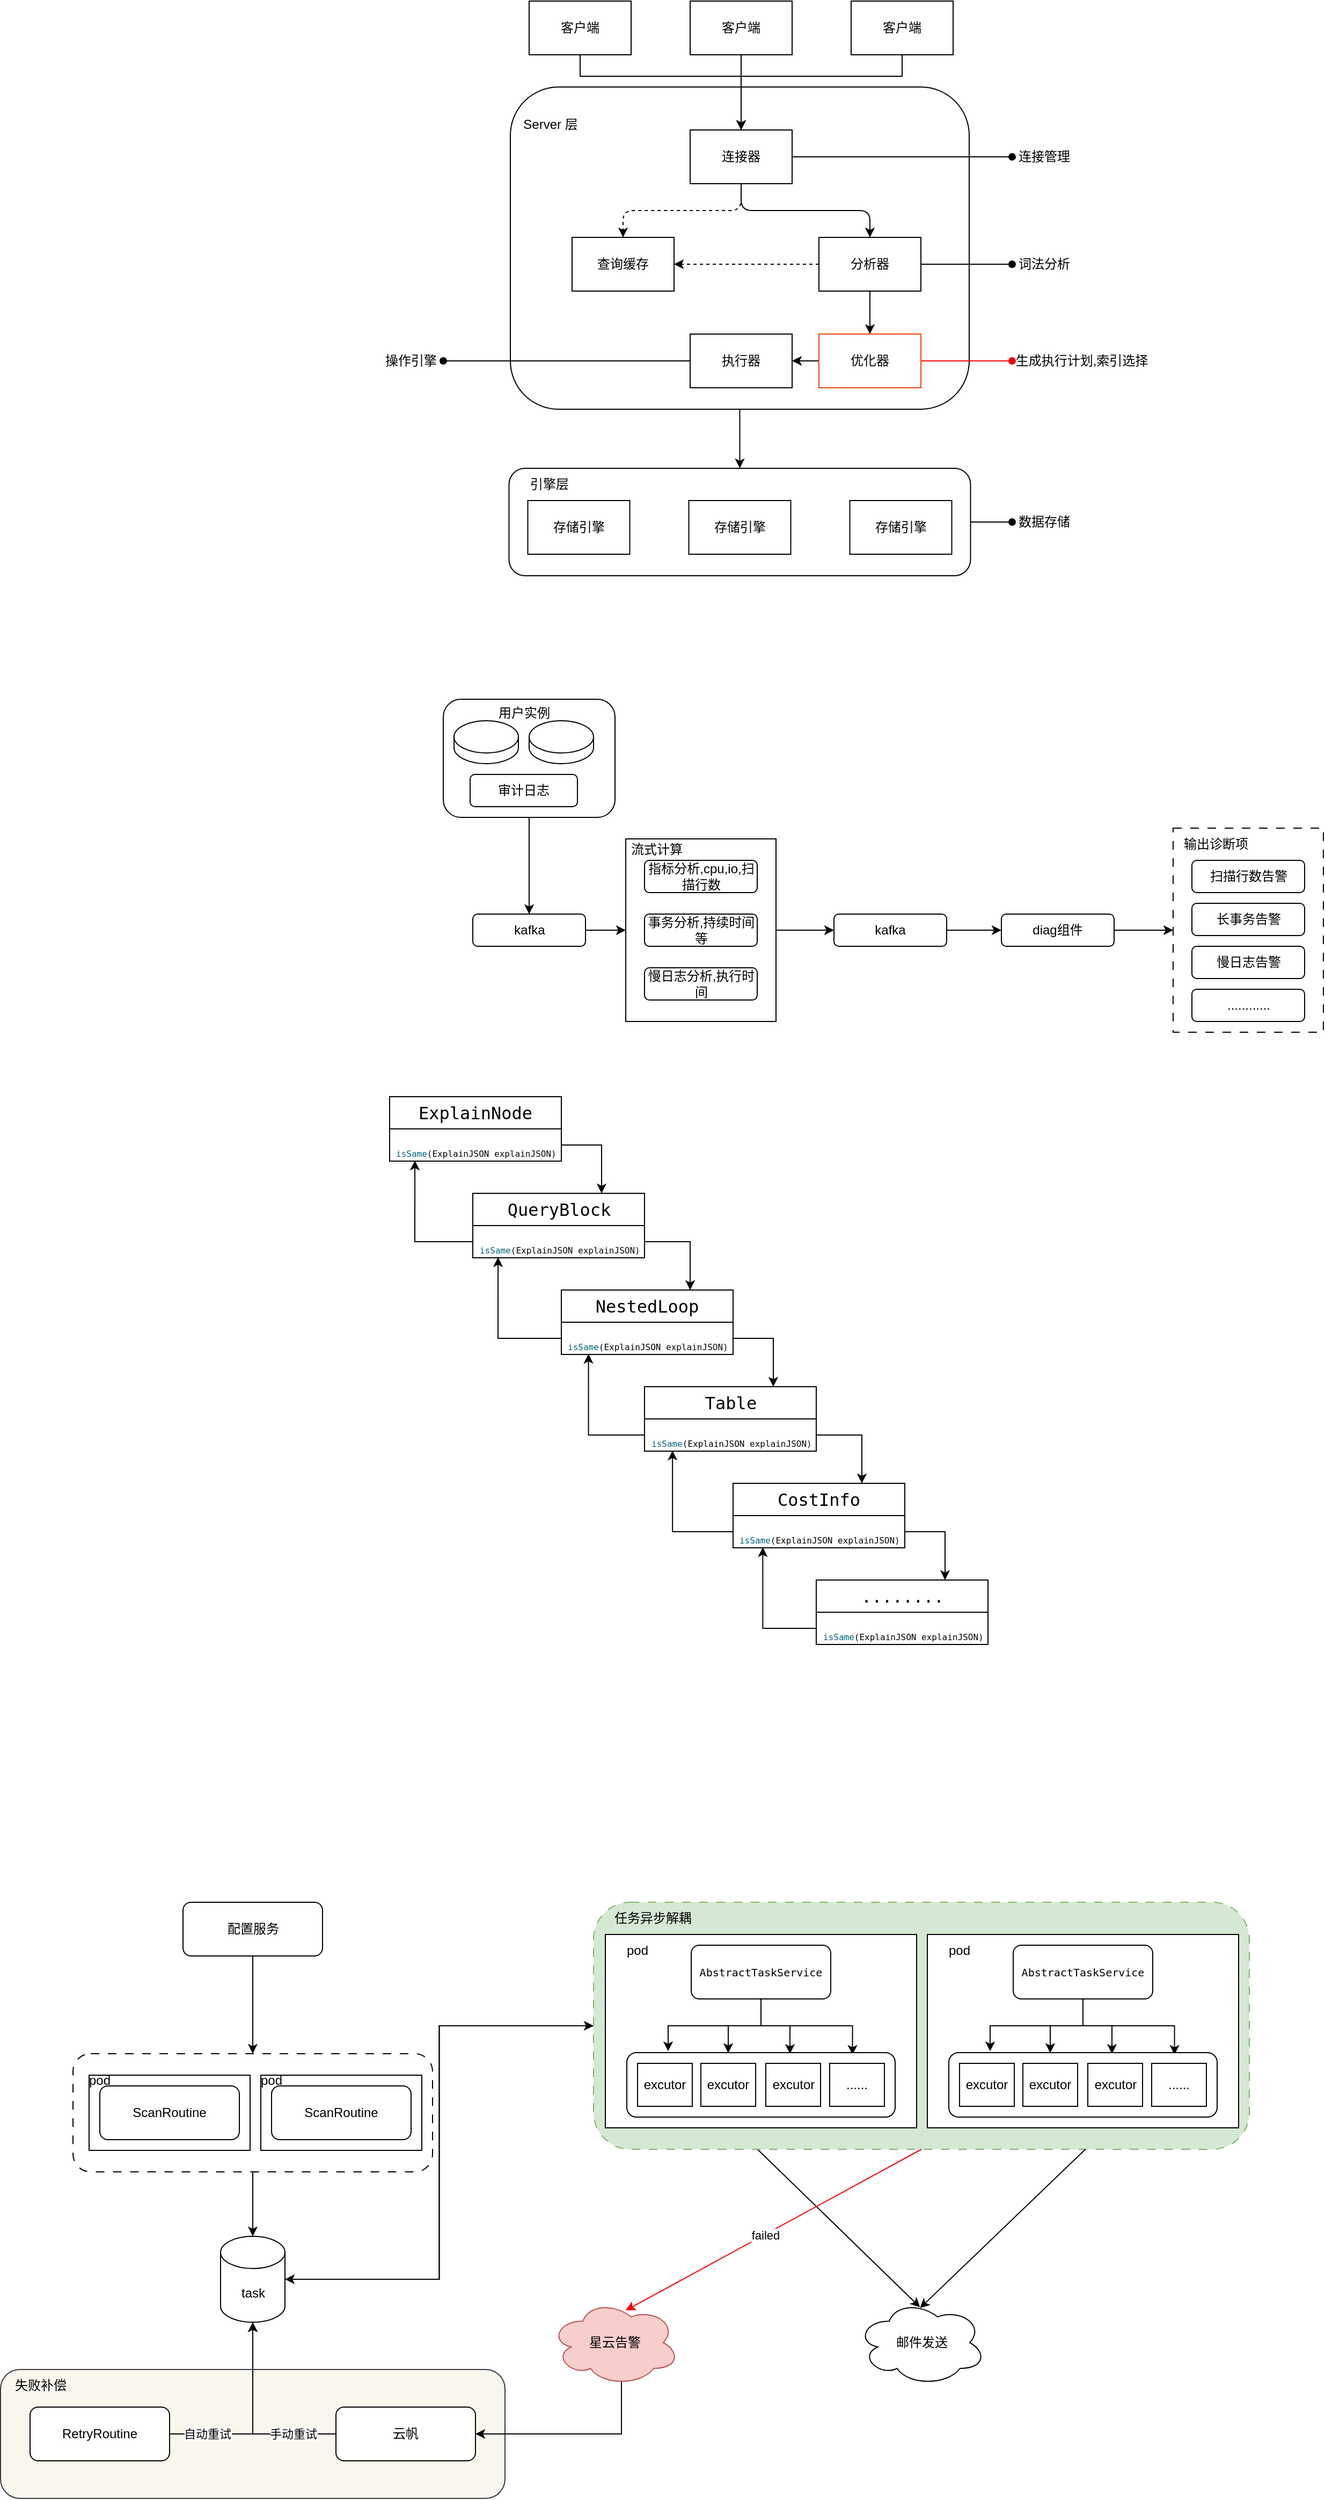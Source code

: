 <mxfile version="26.0.5">
  <diagram name="第 1 页" id="zzQ_-G9NxzNEcgAvAt1v">
    <mxGraphModel dx="2287" dy="921" grid="1" gridSize="10" guides="1" tooltips="1" connect="1" arrows="1" fold="1" page="1" pageScale="1" pageWidth="827" pageHeight="1169" math="0" shadow="0">
      <root>
        <mxCell id="0" />
        <mxCell id="1" parent="0" />
        <mxCell id="Hqzb3K3AwqjuaXWLKlO--76" value="" style="rounded=0;whiteSpace=wrap;html=1;dashed=1;dashPattern=8 8;" vertex="1" parent="1">
          <mxGeometry x="730" y="920" width="140" height="190" as="geometry" />
        </mxCell>
        <mxCell id="Hqzb3K3AwqjuaXWLKlO--69" style="edgeStyle=orthogonalEdgeStyle;rounded=0;orthogonalLoop=1;jettySize=auto;html=1;exitX=1;exitY=0.5;exitDx=0;exitDy=0;entryX=0;entryY=0.5;entryDx=0;entryDy=0;" edge="1" parent="1" source="Hqzb3K3AwqjuaXWLKlO--66" target="Hqzb3K3AwqjuaXWLKlO--64">
          <mxGeometry relative="1" as="geometry" />
        </mxCell>
        <mxCell id="Hqzb3K3AwqjuaXWLKlO--65" style="edgeStyle=orthogonalEdgeStyle;rounded=0;orthogonalLoop=1;jettySize=auto;html=1;exitX=0.5;exitY=1;exitDx=0;exitDy=0;" edge="1" parent="1" source="Hqzb3K3AwqjuaXWLKlO--55" target="Hqzb3K3AwqjuaXWLKlO--57">
          <mxGeometry relative="1" as="geometry" />
        </mxCell>
        <mxCell id="Hqzb3K3AwqjuaXWLKlO--55" value="" style="rounded=1;whiteSpace=wrap;html=1;" vertex="1" parent="1">
          <mxGeometry x="50" y="800" width="160" height="110" as="geometry" />
        </mxCell>
        <mxCell id="Hqzb3K3AwqjuaXWLKlO--46" value="" style="group" vertex="1" connectable="0" parent="1">
          <mxGeometry x="-10" y="150" width="720" height="535" as="geometry" />
        </mxCell>
        <mxCell id="Hqzb3K3AwqjuaXWLKlO--31" style="edgeStyle=orthogonalEdgeStyle;rounded=0;orthogonalLoop=1;jettySize=auto;html=1;exitX=0.5;exitY=1;exitDx=0;exitDy=0;entryX=0.5;entryY=0;entryDx=0;entryDy=0;" edge="1" parent="Hqzb3K3AwqjuaXWLKlO--46" source="Hqzb3K3AwqjuaXWLKlO--2" target="Hqzb3K3AwqjuaXWLKlO--17">
          <mxGeometry relative="1" as="geometry" />
        </mxCell>
        <mxCell id="Hqzb3K3AwqjuaXWLKlO--2" value="" style="rounded=1;whiteSpace=wrap;html=1;" vertex="1" parent="Hqzb3K3AwqjuaXWLKlO--46">
          <mxGeometry x="122.5" y="80" width="427.5" height="300" as="geometry" />
        </mxCell>
        <mxCell id="Hqzb3K3AwqjuaXWLKlO--7" style="edgeStyle=orthogonalEdgeStyle;rounded=0;orthogonalLoop=1;jettySize=auto;html=1;exitX=0.5;exitY=1;exitDx=0;exitDy=0;entryX=0.5;entryY=0;entryDx=0;entryDy=0;" edge="1" parent="Hqzb3K3AwqjuaXWLKlO--46" source="Hqzb3K3AwqjuaXWLKlO--4" target="Hqzb3K3AwqjuaXWLKlO--5">
          <mxGeometry relative="1" as="geometry" />
        </mxCell>
        <mxCell id="Hqzb3K3AwqjuaXWLKlO--4" value="客户端" style="rounded=0;whiteSpace=wrap;html=1;" vertex="1" parent="Hqzb3K3AwqjuaXWLKlO--46">
          <mxGeometry x="290" width="95" height="50" as="geometry" />
        </mxCell>
        <mxCell id="Hqzb3K3AwqjuaXWLKlO--12" style="edgeStyle=orthogonalEdgeStyle;rounded=1;orthogonalLoop=1;jettySize=auto;html=1;exitX=0.5;exitY=1;exitDx=0;exitDy=0;entryX=0.5;entryY=0;entryDx=0;entryDy=0;curved=0;strokeColor=default;dashed=1;" edge="1" parent="Hqzb3K3AwqjuaXWLKlO--46" source="Hqzb3K3AwqjuaXWLKlO--5" target="Hqzb3K3AwqjuaXWLKlO--9">
          <mxGeometry relative="1" as="geometry" />
        </mxCell>
        <mxCell id="Hqzb3K3AwqjuaXWLKlO--13" style="edgeStyle=orthogonalEdgeStyle;rounded=1;orthogonalLoop=1;jettySize=auto;html=1;exitX=0.5;exitY=1;exitDx=0;exitDy=0;curved=0;" edge="1" parent="Hqzb3K3AwqjuaXWLKlO--46" source="Hqzb3K3AwqjuaXWLKlO--5" target="Hqzb3K3AwqjuaXWLKlO--10">
          <mxGeometry relative="1" as="geometry" />
        </mxCell>
        <mxCell id="Hqzb3K3AwqjuaXWLKlO--40" style="rounded=0;orthogonalLoop=1;jettySize=auto;html=1;exitX=1;exitY=0.5;exitDx=0;exitDy=0;entryX=0;entryY=0.5;entryDx=0;entryDy=0;endArrow=oval;endFill=1;" edge="1" parent="Hqzb3K3AwqjuaXWLKlO--46" source="Hqzb3K3AwqjuaXWLKlO--5" target="Hqzb3K3AwqjuaXWLKlO--33">
          <mxGeometry relative="1" as="geometry" />
        </mxCell>
        <mxCell id="Hqzb3K3AwqjuaXWLKlO--5" value="连接器" style="rounded=0;whiteSpace=wrap;html=1;" vertex="1" parent="Hqzb3K3AwqjuaXWLKlO--46">
          <mxGeometry x="290" y="120" width="95" height="50" as="geometry" />
        </mxCell>
        <mxCell id="Hqzb3K3AwqjuaXWLKlO--9" value="查询缓存" style="rounded=0;whiteSpace=wrap;html=1;" vertex="1" parent="Hqzb3K3AwqjuaXWLKlO--46">
          <mxGeometry x="180" y="220" width="95" height="50" as="geometry" />
        </mxCell>
        <mxCell id="Hqzb3K3AwqjuaXWLKlO--14" style="edgeStyle=orthogonalEdgeStyle;rounded=0;orthogonalLoop=1;jettySize=auto;html=1;exitX=0;exitY=0.5;exitDx=0;exitDy=0;entryX=1;entryY=0.5;entryDx=0;entryDy=0;dashed=1;" edge="1" parent="Hqzb3K3AwqjuaXWLKlO--46" source="Hqzb3K3AwqjuaXWLKlO--10" target="Hqzb3K3AwqjuaXWLKlO--9">
          <mxGeometry relative="1" as="geometry" />
        </mxCell>
        <mxCell id="Hqzb3K3AwqjuaXWLKlO--22" style="edgeStyle=orthogonalEdgeStyle;rounded=0;orthogonalLoop=1;jettySize=auto;html=1;exitX=0.5;exitY=1;exitDx=0;exitDy=0;entryX=0.5;entryY=0;entryDx=0;entryDy=0;" edge="1" parent="Hqzb3K3AwqjuaXWLKlO--46" source="Hqzb3K3AwqjuaXWLKlO--10" target="Hqzb3K3AwqjuaXWLKlO--15">
          <mxGeometry relative="1" as="geometry" />
        </mxCell>
        <mxCell id="Hqzb3K3AwqjuaXWLKlO--41" style="edgeStyle=orthogonalEdgeStyle;rounded=0;orthogonalLoop=1;jettySize=auto;html=1;exitX=1;exitY=0.5;exitDx=0;exitDy=0;entryX=0;entryY=0.5;entryDx=0;entryDy=0;endArrow=oval;endFill=1;" edge="1" parent="Hqzb3K3AwqjuaXWLKlO--46" source="Hqzb3K3AwqjuaXWLKlO--10" target="Hqzb3K3AwqjuaXWLKlO--34">
          <mxGeometry relative="1" as="geometry" />
        </mxCell>
        <mxCell id="Hqzb3K3AwqjuaXWLKlO--10" value="分析器" style="rounded=0;whiteSpace=wrap;html=1;" vertex="1" parent="Hqzb3K3AwqjuaXWLKlO--46">
          <mxGeometry x="410" y="220" width="95" height="50" as="geometry" />
        </mxCell>
        <mxCell id="Hqzb3K3AwqjuaXWLKlO--32" style="edgeStyle=orthogonalEdgeStyle;rounded=0;orthogonalLoop=1;jettySize=auto;html=1;exitX=0;exitY=0.5;exitDx=0;exitDy=0;entryX=1;entryY=0.5;entryDx=0;entryDy=0;" edge="1" parent="Hqzb3K3AwqjuaXWLKlO--46" source="Hqzb3K3AwqjuaXWLKlO--15" target="Hqzb3K3AwqjuaXWLKlO--16">
          <mxGeometry relative="1" as="geometry" />
        </mxCell>
        <mxCell id="Hqzb3K3AwqjuaXWLKlO--43" style="edgeStyle=orthogonalEdgeStyle;rounded=0;orthogonalLoop=1;jettySize=auto;html=1;exitX=1;exitY=0.5;exitDx=0;exitDy=0;entryX=0;entryY=0.5;entryDx=0;entryDy=0;endArrow=oval;endFill=1;strokeColor=light-dark(#ef0606, #ededed);" edge="1" parent="Hqzb3K3AwqjuaXWLKlO--46" source="Hqzb3K3AwqjuaXWLKlO--15" target="Hqzb3K3AwqjuaXWLKlO--35">
          <mxGeometry relative="1" as="geometry" />
        </mxCell>
        <mxCell id="Hqzb3K3AwqjuaXWLKlO--15" value="优化器" style="rounded=0;whiteSpace=wrap;html=1;strokeColor=light-dark(#ed450c, #ededed);" vertex="1" parent="Hqzb3K3AwqjuaXWLKlO--46">
          <mxGeometry x="410" y="310" width="95" height="50" as="geometry" />
        </mxCell>
        <mxCell id="Hqzb3K3AwqjuaXWLKlO--45" style="edgeStyle=orthogonalEdgeStyle;rounded=0;orthogonalLoop=1;jettySize=auto;html=1;exitX=0;exitY=0.5;exitDx=0;exitDy=0;entryX=1;entryY=0.5;entryDx=0;entryDy=0;endArrow=oval;endFill=1;" edge="1" parent="Hqzb3K3AwqjuaXWLKlO--46" source="Hqzb3K3AwqjuaXWLKlO--16" target="Hqzb3K3AwqjuaXWLKlO--37">
          <mxGeometry relative="1" as="geometry" />
        </mxCell>
        <mxCell id="Hqzb3K3AwqjuaXWLKlO--16" value="执行器" style="rounded=0;whiteSpace=wrap;html=1;" vertex="1" parent="Hqzb3K3AwqjuaXWLKlO--46">
          <mxGeometry x="290" y="310" width="95" height="50" as="geometry" />
        </mxCell>
        <mxCell id="Hqzb3K3AwqjuaXWLKlO--20" style="edgeStyle=orthogonalEdgeStyle;rounded=0;orthogonalLoop=1;jettySize=auto;html=1;exitX=0.5;exitY=1;exitDx=0;exitDy=0;entryX=0.5;entryY=0;entryDx=0;entryDy=0;" edge="1" parent="Hqzb3K3AwqjuaXWLKlO--46" source="Hqzb3K3AwqjuaXWLKlO--18" target="Hqzb3K3AwqjuaXWLKlO--5">
          <mxGeometry relative="1" as="geometry">
            <Array as="points">
              <mxPoint x="188" y="70" />
              <mxPoint x="338" y="70" />
            </Array>
          </mxGeometry>
        </mxCell>
        <mxCell id="Hqzb3K3AwqjuaXWLKlO--18" value="客户端" style="rounded=0;whiteSpace=wrap;html=1;" vertex="1" parent="Hqzb3K3AwqjuaXWLKlO--46">
          <mxGeometry x="140" width="95" height="50" as="geometry" />
        </mxCell>
        <mxCell id="Hqzb3K3AwqjuaXWLKlO--21" style="edgeStyle=orthogonalEdgeStyle;rounded=0;orthogonalLoop=1;jettySize=auto;html=1;exitX=0.5;exitY=1;exitDx=0;exitDy=0;entryX=0.5;entryY=0;entryDx=0;entryDy=0;" edge="1" parent="Hqzb3K3AwqjuaXWLKlO--46" source="Hqzb3K3AwqjuaXWLKlO--19" target="Hqzb3K3AwqjuaXWLKlO--5">
          <mxGeometry relative="1" as="geometry">
            <Array as="points">
              <mxPoint x="488" y="70" />
              <mxPoint x="338" y="70" />
            </Array>
          </mxGeometry>
        </mxCell>
        <mxCell id="Hqzb3K3AwqjuaXWLKlO--19" value="客户端" style="rounded=0;whiteSpace=wrap;html=1;" vertex="1" parent="Hqzb3K3AwqjuaXWLKlO--46">
          <mxGeometry x="440" width="95" height="50" as="geometry" />
        </mxCell>
        <mxCell id="Hqzb3K3AwqjuaXWLKlO--24" value="Server 层" style="text;html=1;align=center;verticalAlign=middle;whiteSpace=wrap;rounded=0;" vertex="1" parent="Hqzb3K3AwqjuaXWLKlO--46">
          <mxGeometry x="130" y="100" width="60" height="30" as="geometry" />
        </mxCell>
        <mxCell id="Hqzb3K3AwqjuaXWLKlO--30" value="" style="group" vertex="1" connectable="0" parent="Hqzb3K3AwqjuaXWLKlO--46">
          <mxGeometry x="121.25" y="435" width="430" height="100" as="geometry" />
        </mxCell>
        <mxCell id="Hqzb3K3AwqjuaXWLKlO--17" value="" style="rounded=1;whiteSpace=wrap;html=1;" vertex="1" parent="Hqzb3K3AwqjuaXWLKlO--30">
          <mxGeometry width="430" height="100" as="geometry" />
        </mxCell>
        <mxCell id="Hqzb3K3AwqjuaXWLKlO--25" value="引擎层" style="text;html=1;align=center;verticalAlign=middle;whiteSpace=wrap;rounded=0;" vertex="1" parent="Hqzb3K3AwqjuaXWLKlO--30">
          <mxGeometry x="7.5" width="60" height="30" as="geometry" />
        </mxCell>
        <mxCell id="Hqzb3K3AwqjuaXWLKlO--27" value="存储引擎" style="rounded=0;whiteSpace=wrap;html=1;" vertex="1" parent="Hqzb3K3AwqjuaXWLKlO--30">
          <mxGeometry x="17.5" y="30" width="95" height="50" as="geometry" />
        </mxCell>
        <mxCell id="Hqzb3K3AwqjuaXWLKlO--28" value="存储引擎" style="rounded=0;whiteSpace=wrap;html=1;" vertex="1" parent="Hqzb3K3AwqjuaXWLKlO--30">
          <mxGeometry x="167.5" y="30" width="95" height="50" as="geometry" />
        </mxCell>
        <mxCell id="Hqzb3K3AwqjuaXWLKlO--29" value="存储引擎" style="rounded=0;whiteSpace=wrap;html=1;" vertex="1" parent="Hqzb3K3AwqjuaXWLKlO--30">
          <mxGeometry x="317.5" y="30" width="95" height="50" as="geometry" />
        </mxCell>
        <mxCell id="Hqzb3K3AwqjuaXWLKlO--33" value="连接管理" style="text;html=1;align=center;verticalAlign=middle;whiteSpace=wrap;rounded=0;" vertex="1" parent="Hqzb3K3AwqjuaXWLKlO--46">
          <mxGeometry x="590" y="130" width="60" height="30" as="geometry" />
        </mxCell>
        <mxCell id="Hqzb3K3AwqjuaXWLKlO--34" value="词法分析&lt;span style=&quot;color: rgba(0, 0, 0, 0); font-family: monospace; font-size: 0px; text-align: start; text-wrap-mode: nowrap;&quot;&gt;%3CmxGraphModel%3E%3Croot%3E%3CmxCell%20id%3D%220%22%2F%3E%3CmxCell%20id%3D%221%22%20parent%3D%220%22%2F%3E%3CmxCell%20id%3D%222%22%20value%3D%22%E8%BF%9E%E6%8E%A5%E7%AE%A1%E7%90%86%22%20style%3D%22text%3Bhtml%3D1%3Balign%3Dcenter%3BverticalAlign%3Dmiddle%3BwhiteSpace%3Dwrap%3Brounded%3D0%3B%22%20vertex%3D%221%22%20parent%3D%221%22%3E%3CmxGeometry%20x%3D%22580%22%20y%3D%22280%22%20width%3D%2260%22%20height%3D%2230%22%20as%3D%22geometry%22%2F%3E%3C%2FmxCell%3E%3C%2Froot%3E%3C%2FmxGraphModel%3E&lt;/span&gt;&lt;span style=&quot;color: rgba(0, 0, 0, 0); font-family: monospace; font-size: 0px; text-align: start; text-wrap-mode: nowrap;&quot;&gt;%3CmxGraphModel%3E%3Croot%3E%3CmxCell%20id%3D%220%22%2F%3E%3CmxCell%20id%3D%221%22%20parent%3D%220%22%2F%3E%3CmxCell%20id%3D%222%22%20value%3D%22%E8%BF%9E%E6%8E%A5%E7%AE%A1%E7%90%86%22%20style%3D%22text%3Bhtml%3D1%3Balign%3Dcenter%3BverticalAlign%3Dmiddle%3BwhiteSpace%3Dwrap%3Brounded%3D0%3B%22%20vertex%3D%221%22%20parent%3D%221%22%3E%3CmxGeometry%20x%3D%22580%22%20y%3D%22280%22%20width%3D%2260%22%20height%3D%2230%22%20as%3D%22geometry%22%2F%3E%3C%2FmxCell%3E%3C%2Froot%3E%3C%2FmxGraphModel%3E&lt;/span&gt;" style="text;html=1;align=center;verticalAlign=middle;whiteSpace=wrap;rounded=0;" vertex="1" parent="Hqzb3K3AwqjuaXWLKlO--46">
          <mxGeometry x="590" y="230" width="60" height="30" as="geometry" />
        </mxCell>
        <mxCell id="Hqzb3K3AwqjuaXWLKlO--35" value="生成执行计划,索引选择" style="text;html=1;align=center;verticalAlign=middle;whiteSpace=wrap;rounded=0;" vertex="1" parent="Hqzb3K3AwqjuaXWLKlO--46">
          <mxGeometry x="590" y="325" width="130" height="20" as="geometry" />
        </mxCell>
        <mxCell id="Hqzb3K3AwqjuaXWLKlO--37" value="操作引擎" style="text;html=1;align=center;verticalAlign=middle;whiteSpace=wrap;rounded=0;" vertex="1" parent="Hqzb3K3AwqjuaXWLKlO--46">
          <mxGeometry y="320" width="60" height="30" as="geometry" />
        </mxCell>
        <mxCell id="Hqzb3K3AwqjuaXWLKlO--38" value="数据存储" style="text;html=1;align=center;verticalAlign=middle;whiteSpace=wrap;rounded=0;" vertex="1" parent="Hqzb3K3AwqjuaXWLKlO--46">
          <mxGeometry x="590" y="470" width="60" height="30" as="geometry" />
        </mxCell>
        <mxCell id="Hqzb3K3AwqjuaXWLKlO--44" style="edgeStyle=orthogonalEdgeStyle;rounded=0;orthogonalLoop=1;jettySize=auto;html=1;exitX=1;exitY=0.5;exitDx=0;exitDy=0;endArrow=oval;endFill=1;" edge="1" parent="Hqzb3K3AwqjuaXWLKlO--46" source="Hqzb3K3AwqjuaXWLKlO--17" target="Hqzb3K3AwqjuaXWLKlO--38">
          <mxGeometry relative="1" as="geometry" />
        </mxCell>
        <mxCell id="Hqzb3K3AwqjuaXWLKlO--47" value="" style="shape=cylinder3;whiteSpace=wrap;html=1;boundedLbl=1;backgroundOutline=1;size=15;" vertex="1" parent="1">
          <mxGeometry x="60" y="820" width="60" height="40" as="geometry" />
        </mxCell>
        <mxCell id="Hqzb3K3AwqjuaXWLKlO--51" value="" style="shape=cylinder3;whiteSpace=wrap;html=1;boundedLbl=1;backgroundOutline=1;size=15;" vertex="1" parent="1">
          <mxGeometry x="130" y="820" width="60" height="40" as="geometry" />
        </mxCell>
        <mxCell id="Hqzb3K3AwqjuaXWLKlO--53" value="用户实例" style="text;html=1;align=center;verticalAlign=middle;resizable=0;points=[];autosize=1;strokeColor=none;fillColor=none;" vertex="1" parent="1">
          <mxGeometry x="90" y="798" width="70" height="30" as="geometry" />
        </mxCell>
        <mxCell id="Hqzb3K3AwqjuaXWLKlO--54" value="审计日志" style="rounded=1;whiteSpace=wrap;html=1;" vertex="1" parent="1">
          <mxGeometry x="75" y="870" width="100" height="30" as="geometry" />
        </mxCell>
        <mxCell id="Hqzb3K3AwqjuaXWLKlO--68" style="edgeStyle=orthogonalEdgeStyle;rounded=0;orthogonalLoop=1;jettySize=auto;html=1;exitX=1;exitY=0.5;exitDx=0;exitDy=0;entryX=0;entryY=0.5;entryDx=0;entryDy=0;" edge="1" parent="1" source="Hqzb3K3AwqjuaXWLKlO--57" target="Hqzb3K3AwqjuaXWLKlO--66">
          <mxGeometry relative="1" as="geometry" />
        </mxCell>
        <mxCell id="Hqzb3K3AwqjuaXWLKlO--57" value="kafka" style="rounded=1;whiteSpace=wrap;html=1;" vertex="1" parent="1">
          <mxGeometry x="77.5" y="1000" width="105" height="30" as="geometry" />
        </mxCell>
        <mxCell id="Hqzb3K3AwqjuaXWLKlO--77" style="edgeStyle=orthogonalEdgeStyle;rounded=0;orthogonalLoop=1;jettySize=auto;html=1;exitX=1;exitY=0.5;exitDx=0;exitDy=0;entryX=0;entryY=0.5;entryDx=0;entryDy=0;" edge="1" parent="1" source="Hqzb3K3AwqjuaXWLKlO--61" target="Hqzb3K3AwqjuaXWLKlO--76">
          <mxGeometry relative="1" as="geometry" />
        </mxCell>
        <mxCell id="Hqzb3K3AwqjuaXWLKlO--61" value="diag组件" style="rounded=1;whiteSpace=wrap;html=1;" vertex="1" parent="1">
          <mxGeometry x="570" y="1000" width="105" height="30" as="geometry" />
        </mxCell>
        <mxCell id="Hqzb3K3AwqjuaXWLKlO--62" value="扫描行数告警" style="rounded=1;whiteSpace=wrap;html=1;" vertex="1" parent="1">
          <mxGeometry x="747.5" y="950" width="105" height="30" as="geometry" />
        </mxCell>
        <mxCell id="Hqzb3K3AwqjuaXWLKlO--63" value="长事务告警" style="rounded=1;whiteSpace=wrap;html=1;" vertex="1" parent="1">
          <mxGeometry x="747.5" y="990" width="105" height="30" as="geometry" />
        </mxCell>
        <mxCell id="Hqzb3K3AwqjuaXWLKlO--71" style="edgeStyle=orthogonalEdgeStyle;rounded=0;orthogonalLoop=1;jettySize=auto;html=1;exitX=1;exitY=0.5;exitDx=0;exitDy=0;entryX=0;entryY=0.5;entryDx=0;entryDy=0;" edge="1" parent="1" source="Hqzb3K3AwqjuaXWLKlO--64" target="Hqzb3K3AwqjuaXWLKlO--61">
          <mxGeometry relative="1" as="geometry" />
        </mxCell>
        <mxCell id="Hqzb3K3AwqjuaXWLKlO--64" value="kafka" style="rounded=1;whiteSpace=wrap;html=1;" vertex="1" parent="1">
          <mxGeometry x="414" y="1000" width="105" height="30" as="geometry" />
        </mxCell>
        <mxCell id="Hqzb3K3AwqjuaXWLKlO--72" value="慢日志告警" style="rounded=1;whiteSpace=wrap;html=1;" vertex="1" parent="1">
          <mxGeometry x="747.5" y="1030" width="105" height="30" as="geometry" />
        </mxCell>
        <mxCell id="Hqzb3K3AwqjuaXWLKlO--74" value="" style="group" vertex="1" connectable="0" parent="1">
          <mxGeometry x="220" y="930" width="140" height="170" as="geometry" />
        </mxCell>
        <mxCell id="Hqzb3K3AwqjuaXWLKlO--66" value="" style="rounded=0;whiteSpace=wrap;html=1;" vertex="1" parent="Hqzb3K3AwqjuaXWLKlO--74">
          <mxGeometry width="140" height="170" as="geometry" />
        </mxCell>
        <mxCell id="Hqzb3K3AwqjuaXWLKlO--58" value="指标分析,cpu,io,扫描行数" style="rounded=1;whiteSpace=wrap;html=1;" vertex="1" parent="Hqzb3K3AwqjuaXWLKlO--74">
          <mxGeometry x="17.5" y="20" width="105" height="30" as="geometry" />
        </mxCell>
        <mxCell id="Hqzb3K3AwqjuaXWLKlO--59" value="事务分析,持续时间等" style="rounded=1;whiteSpace=wrap;html=1;" vertex="1" parent="Hqzb3K3AwqjuaXWLKlO--74">
          <mxGeometry x="17.5" y="70" width="105" height="30" as="geometry" />
        </mxCell>
        <mxCell id="Hqzb3K3AwqjuaXWLKlO--60" value="慢日志分析,执行时间" style="rounded=1;whiteSpace=wrap;html=1;" vertex="1" parent="Hqzb3K3AwqjuaXWLKlO--74">
          <mxGeometry x="17.5" y="120" width="105" height="30" as="geometry" />
        </mxCell>
        <mxCell id="Hqzb3K3AwqjuaXWLKlO--67" value="流式计算" style="text;html=1;align=center;verticalAlign=middle;whiteSpace=wrap;rounded=0;" vertex="1" parent="Hqzb3K3AwqjuaXWLKlO--74">
          <mxGeometry width="57.5" height="20" as="geometry" />
        </mxCell>
        <mxCell id="Hqzb3K3AwqjuaXWLKlO--75" value="............" style="rounded=1;whiteSpace=wrap;html=1;" vertex="1" parent="1">
          <mxGeometry x="747.5" y="1070" width="105" height="30" as="geometry" />
        </mxCell>
        <mxCell id="Hqzb3K3AwqjuaXWLKlO--78" value="输出诊断项" style="text;html=1;align=center;verticalAlign=middle;whiteSpace=wrap;rounded=0;" vertex="1" parent="1">
          <mxGeometry x="730" y="920" width="80" height="30" as="geometry" />
        </mxCell>
        <mxCell id="Hqzb3K3AwqjuaXWLKlO--81" value="&lt;div style=&quot;background-color:#ffffff;color:#080808;font-family:&#39;Monaco&#39;,monospace;font-size:12.0pt;&quot;&gt;&lt;pre&gt;&lt;span style=&quot;color:#000000;&quot;&gt;ExplainNode&lt;/span&gt;&lt;/pre&gt;&lt;/div&gt;" style="swimlane;fontStyle=0;childLayout=stackLayout;horizontal=1;startSize=30;horizontalStack=0;resizeParent=1;resizeParentMax=0;resizeLast=0;collapsible=1;marginBottom=0;whiteSpace=wrap;html=1;" vertex="1" parent="1">
          <mxGeometry y="1170" width="160" height="60" as="geometry" />
        </mxCell>
        <mxCell id="Hqzb3K3AwqjuaXWLKlO--82" value="&lt;div style=&quot;background-color: rgb(255, 255, 255); color: rgb(8, 8, 8); font-family: Monaco, monospace;&quot;&gt;&lt;pre style=&quot;&quot;&gt;&lt;font style=&quot;font-size: 8px;&quot;&gt;&lt;span style=&quot;color: rgb(0, 98, 122);&quot;&gt;isSame&lt;/span&gt;(&lt;span style=&quot;color: rgb(0, 0, 0);&quot;&gt;ExplainJSON &lt;/span&gt;explainJSON)&lt;/font&gt;&lt;/pre&gt;&lt;/div&gt;" style="text;strokeColor=none;fillColor=none;align=left;verticalAlign=middle;spacingLeft=4;spacingRight=4;overflow=hidden;points=[[0,0.5],[1,0.5]];portConstraint=eastwest;rotatable=0;whiteSpace=wrap;html=1;" vertex="1" parent="Hqzb3K3AwqjuaXWLKlO--81">
          <mxGeometry y="30" width="160" height="30" as="geometry" />
        </mxCell>
        <mxCell id="Hqzb3K3AwqjuaXWLKlO--85" value="&lt;div style=&quot;background-color: rgb(255, 255, 255); color: rgb(8, 8, 8); font-family: Monaco, monospace; font-size: 12pt;&quot;&gt;&lt;pre&gt;&lt;div style=&quot;font-family: Monaco, monospace; font-size: 12pt;&quot;&gt;&lt;pre&gt;&lt;span style=&quot;color:#000000;&quot;&gt;QueryBlock&lt;/span&gt;&lt;/pre&gt;&lt;/div&gt;&lt;/pre&gt;&lt;/div&gt;" style="swimlane;fontStyle=0;childLayout=stackLayout;horizontal=1;startSize=30;horizontalStack=0;resizeParent=1;resizeParentMax=0;resizeLast=0;collapsible=1;marginBottom=0;whiteSpace=wrap;html=1;" vertex="1" parent="1">
          <mxGeometry x="77.5" y="1260" width="160" height="60" as="geometry" />
        </mxCell>
        <mxCell id="Hqzb3K3AwqjuaXWLKlO--86" value="&lt;div style=&quot;background-color: rgb(255, 255, 255); color: rgb(8, 8, 8); font-family: Monaco, monospace;&quot;&gt;&lt;pre style=&quot;&quot;&gt;&lt;font style=&quot;font-size: 8px;&quot;&gt;&lt;span style=&quot;color: rgb(0, 98, 122);&quot;&gt;isSame&lt;/span&gt;(&lt;span style=&quot;color: rgb(0, 0, 0);&quot;&gt;ExplainJSON &lt;/span&gt;explainJSON)&lt;/font&gt;&lt;/pre&gt;&lt;/div&gt;" style="text;strokeColor=none;fillColor=none;align=left;verticalAlign=middle;spacingLeft=4;spacingRight=4;overflow=hidden;points=[[0,0.5],[1,0.5]];portConstraint=eastwest;rotatable=0;whiteSpace=wrap;html=1;" vertex="1" parent="Hqzb3K3AwqjuaXWLKlO--85">
          <mxGeometry y="30" width="160" height="30" as="geometry" />
        </mxCell>
        <mxCell id="Hqzb3K3AwqjuaXWLKlO--88" value="&lt;div style=&quot;background-color: rgb(255, 255, 255); color: rgb(8, 8, 8); font-family: Monaco, monospace; font-size: 12pt;&quot;&gt;&lt;pre&gt;&lt;div style=&quot;font-family: Monaco, monospace; font-size: 12pt;&quot;&gt;&lt;pre&gt;&lt;div style=&quot;font-family: Monaco, monospace; font-size: 12pt;&quot;&gt;&lt;pre&gt;&lt;span style=&quot;color:#000000;&quot;&gt;NestedLoop&lt;/span&gt;&lt;/pre&gt;&lt;/div&gt;&lt;/pre&gt;&lt;/div&gt;&lt;/pre&gt;&lt;/div&gt;" style="swimlane;fontStyle=0;childLayout=stackLayout;horizontal=1;startSize=30;horizontalStack=0;resizeParent=1;resizeParentMax=0;resizeLast=0;collapsible=1;marginBottom=0;whiteSpace=wrap;html=1;" vertex="1" parent="1">
          <mxGeometry x="160" y="1350" width="160" height="60" as="geometry" />
        </mxCell>
        <mxCell id="Hqzb3K3AwqjuaXWLKlO--89" value="&lt;div style=&quot;background-color: rgb(255, 255, 255); color: rgb(8, 8, 8); font-family: Monaco, monospace;&quot;&gt;&lt;pre style=&quot;&quot;&gt;&lt;font style=&quot;font-size: 8px;&quot;&gt;&lt;span style=&quot;color: rgb(0, 98, 122);&quot;&gt;isSame&lt;/span&gt;(&lt;span style=&quot;color: rgb(0, 0, 0);&quot;&gt;ExplainJSON &lt;/span&gt;explainJSON)&lt;/font&gt;&lt;/pre&gt;&lt;/div&gt;" style="text;strokeColor=none;fillColor=none;align=left;verticalAlign=middle;spacingLeft=4;spacingRight=4;overflow=hidden;points=[[0,0.5],[1,0.5]];portConstraint=eastwest;rotatable=0;whiteSpace=wrap;html=1;" vertex="1" parent="Hqzb3K3AwqjuaXWLKlO--88">
          <mxGeometry y="30" width="160" height="30" as="geometry" />
        </mxCell>
        <mxCell id="Hqzb3K3AwqjuaXWLKlO--92" value="&lt;div style=&quot;background-color: rgb(255, 255, 255); color: rgb(8, 8, 8); font-family: Monaco, monospace; font-size: 12pt;&quot;&gt;&lt;pre&gt;&lt;div style=&quot;font-family: Monaco, monospace; font-size: 12pt;&quot;&gt;&lt;pre&gt;&lt;span style=&quot;color: rgb(0, 0, 0);&quot;&gt;........&lt;/span&gt;&lt;/pre&gt;&lt;/div&gt;&lt;/pre&gt;&lt;/div&gt;" style="swimlane;fontStyle=0;childLayout=stackLayout;horizontal=1;startSize=30;horizontalStack=0;resizeParent=1;resizeParentMax=0;resizeLast=0;collapsible=1;marginBottom=0;whiteSpace=wrap;html=1;" vertex="1" parent="1">
          <mxGeometry x="397.5" y="1620" width="160" height="60" as="geometry" />
        </mxCell>
        <mxCell id="Hqzb3K3AwqjuaXWLKlO--93" value="&lt;div style=&quot;background-color: rgb(255, 255, 255); color: rgb(8, 8, 8); font-family: Monaco, monospace;&quot;&gt;&lt;pre style=&quot;&quot;&gt;&lt;font style=&quot;font-size: 8px;&quot;&gt;&lt;span style=&quot;color: rgb(0, 98, 122);&quot;&gt;isSame&lt;/span&gt;(&lt;span style=&quot;color: rgb(0, 0, 0);&quot;&gt;ExplainJSON &lt;/span&gt;explainJSON)&lt;/font&gt;&lt;/pre&gt;&lt;/div&gt;" style="text;strokeColor=none;fillColor=none;align=left;verticalAlign=middle;spacingLeft=4;spacingRight=4;overflow=hidden;points=[[0,0.5],[1,0.5]];portConstraint=eastwest;rotatable=0;whiteSpace=wrap;html=1;" vertex="1" parent="Hqzb3K3AwqjuaXWLKlO--92">
          <mxGeometry y="30" width="160" height="30" as="geometry" />
        </mxCell>
        <mxCell id="Hqzb3K3AwqjuaXWLKlO--94" value="&lt;div style=&quot;background-color: rgb(255, 255, 255); color: rgb(8, 8, 8); font-family: Monaco, monospace; font-size: 12pt;&quot;&gt;&lt;pre&gt;&lt;div style=&quot;font-family: Monaco, monospace; font-size: 12pt;&quot;&gt;&lt;pre&gt;&lt;div style=&quot;font-family: Monaco, monospace; font-size: 12pt;&quot;&gt;&lt;pre&gt;&lt;span style=&quot;color:#000000;&quot;&gt;CostInfo&lt;/span&gt;&lt;/pre&gt;&lt;/div&gt;&lt;/pre&gt;&lt;/div&gt;&lt;/pre&gt;&lt;/div&gt;" style="swimlane;fontStyle=0;childLayout=stackLayout;horizontal=1;startSize=30;horizontalStack=0;resizeParent=1;resizeParentMax=0;resizeLast=0;collapsible=1;marginBottom=0;whiteSpace=wrap;html=1;" vertex="1" parent="1">
          <mxGeometry x="320" y="1530" width="160" height="60" as="geometry" />
        </mxCell>
        <mxCell id="Hqzb3K3AwqjuaXWLKlO--95" value="&lt;div style=&quot;background-color: rgb(255, 255, 255); color: rgb(8, 8, 8); font-family: Monaco, monospace;&quot;&gt;&lt;pre style=&quot;&quot;&gt;&lt;font style=&quot;font-size: 8px;&quot;&gt;&lt;span style=&quot;color: rgb(0, 98, 122);&quot;&gt;isSame&lt;/span&gt;(&lt;span style=&quot;color: rgb(0, 0, 0);&quot;&gt;ExplainJSON &lt;/span&gt;explainJSON)&lt;/font&gt;&lt;/pre&gt;&lt;/div&gt;" style="text;strokeColor=none;fillColor=none;align=left;verticalAlign=middle;spacingLeft=4;spacingRight=4;overflow=hidden;points=[[0,0.5],[1,0.5]];portConstraint=eastwest;rotatable=0;whiteSpace=wrap;html=1;" vertex="1" parent="Hqzb3K3AwqjuaXWLKlO--94">
          <mxGeometry y="30" width="160" height="30" as="geometry" />
        </mxCell>
        <mxCell id="Hqzb3K3AwqjuaXWLKlO--96" value="&lt;div style=&quot;background-color: rgb(255, 255, 255); color: rgb(8, 8, 8); font-family: Monaco, monospace; font-size: 12pt;&quot;&gt;&lt;pre&gt;&lt;div style=&quot;font-family: Monaco, monospace; font-size: 12pt;&quot;&gt;&lt;pre&gt;&lt;div style=&quot;font-family: Monaco, monospace; font-size: 12pt;&quot;&gt;&lt;pre&gt;&lt;span style=&quot;color:#000000;&quot;&gt;Table&lt;/span&gt;&lt;/pre&gt;&lt;/div&gt;&lt;/pre&gt;&lt;/div&gt;&lt;/pre&gt;&lt;/div&gt;" style="swimlane;fontStyle=0;childLayout=stackLayout;horizontal=1;startSize=30;horizontalStack=0;resizeParent=1;resizeParentMax=0;resizeLast=0;collapsible=1;marginBottom=0;whiteSpace=wrap;html=1;" vertex="1" parent="1">
          <mxGeometry x="237.5" y="1440" width="160" height="60" as="geometry" />
        </mxCell>
        <mxCell id="Hqzb3K3AwqjuaXWLKlO--97" value="&lt;div style=&quot;background-color: rgb(255, 255, 255); color: rgb(8, 8, 8); font-family: Monaco, monospace;&quot;&gt;&lt;pre style=&quot;&quot;&gt;&lt;font style=&quot;font-size: 8px;&quot;&gt;&lt;span style=&quot;color: rgb(0, 98, 122);&quot;&gt;isSame&lt;/span&gt;(&lt;span style=&quot;color: rgb(0, 0, 0);&quot;&gt;ExplainJSON &lt;/span&gt;explainJSON)&lt;/font&gt;&lt;/pre&gt;&lt;/div&gt;" style="text;strokeColor=none;fillColor=none;align=left;verticalAlign=middle;spacingLeft=4;spacingRight=4;overflow=hidden;points=[[0,0.5],[1,0.5]];portConstraint=eastwest;rotatable=0;whiteSpace=wrap;html=1;" vertex="1" parent="Hqzb3K3AwqjuaXWLKlO--96">
          <mxGeometry y="30" width="160" height="30" as="geometry" />
        </mxCell>
        <mxCell id="Hqzb3K3AwqjuaXWLKlO--100" style="edgeStyle=orthogonalEdgeStyle;rounded=0;orthogonalLoop=1;jettySize=auto;html=1;exitX=1;exitY=0.5;exitDx=0;exitDy=0;entryX=0.75;entryY=0;entryDx=0;entryDy=0;" edge="1" parent="1" source="Hqzb3K3AwqjuaXWLKlO--82" target="Hqzb3K3AwqjuaXWLKlO--85">
          <mxGeometry relative="1" as="geometry" />
        </mxCell>
        <mxCell id="Hqzb3K3AwqjuaXWLKlO--101" style="edgeStyle=orthogonalEdgeStyle;rounded=0;orthogonalLoop=1;jettySize=auto;html=1;exitX=1;exitY=0.5;exitDx=0;exitDy=0;entryX=0.75;entryY=0;entryDx=0;entryDy=0;" edge="1" parent="1" source="Hqzb3K3AwqjuaXWLKlO--86" target="Hqzb3K3AwqjuaXWLKlO--88">
          <mxGeometry relative="1" as="geometry" />
        </mxCell>
        <mxCell id="Hqzb3K3AwqjuaXWLKlO--102" style="edgeStyle=orthogonalEdgeStyle;rounded=0;orthogonalLoop=1;jettySize=auto;html=1;exitX=1;exitY=0.5;exitDx=0;exitDy=0;entryX=0.75;entryY=0;entryDx=0;entryDy=0;" edge="1" parent="1" source="Hqzb3K3AwqjuaXWLKlO--89" target="Hqzb3K3AwqjuaXWLKlO--96">
          <mxGeometry relative="1" as="geometry" />
        </mxCell>
        <mxCell id="Hqzb3K3AwqjuaXWLKlO--103" style="edgeStyle=orthogonalEdgeStyle;rounded=0;orthogonalLoop=1;jettySize=auto;html=1;exitX=1;exitY=0.5;exitDx=0;exitDy=0;entryX=0.75;entryY=0;entryDx=0;entryDy=0;" edge="1" parent="1" source="Hqzb3K3AwqjuaXWLKlO--97" target="Hqzb3K3AwqjuaXWLKlO--94">
          <mxGeometry relative="1" as="geometry" />
        </mxCell>
        <mxCell id="Hqzb3K3AwqjuaXWLKlO--104" style="edgeStyle=orthogonalEdgeStyle;rounded=0;orthogonalLoop=1;jettySize=auto;html=1;exitX=1;exitY=0.5;exitDx=0;exitDy=0;entryX=0.75;entryY=0;entryDx=0;entryDy=0;" edge="1" parent="1" source="Hqzb3K3AwqjuaXWLKlO--95" target="Hqzb3K3AwqjuaXWLKlO--92">
          <mxGeometry relative="1" as="geometry" />
        </mxCell>
        <mxCell id="Hqzb3K3AwqjuaXWLKlO--105" style="edgeStyle=orthogonalEdgeStyle;rounded=0;orthogonalLoop=1;jettySize=auto;html=1;exitX=0;exitY=0.5;exitDx=0;exitDy=0;entryX=0.173;entryY=0.983;entryDx=0;entryDy=0;entryPerimeter=0;" edge="1" parent="1" source="Hqzb3K3AwqjuaXWLKlO--93" target="Hqzb3K3AwqjuaXWLKlO--95">
          <mxGeometry relative="1" as="geometry" />
        </mxCell>
        <mxCell id="Hqzb3K3AwqjuaXWLKlO--108" style="edgeStyle=orthogonalEdgeStyle;rounded=0;orthogonalLoop=1;jettySize=auto;html=1;exitX=0;exitY=0.5;exitDx=0;exitDy=0;entryX=0.163;entryY=0.983;entryDx=0;entryDy=0;entryPerimeter=0;" edge="1" parent="1" source="Hqzb3K3AwqjuaXWLKlO--95" target="Hqzb3K3AwqjuaXWLKlO--97">
          <mxGeometry relative="1" as="geometry" />
        </mxCell>
        <mxCell id="Hqzb3K3AwqjuaXWLKlO--109" style="edgeStyle=orthogonalEdgeStyle;rounded=0;orthogonalLoop=1;jettySize=auto;html=1;exitX=0;exitY=0.5;exitDx=0;exitDy=0;entryX=0.158;entryY=0.983;entryDx=0;entryDy=0;entryPerimeter=0;" edge="1" parent="1" source="Hqzb3K3AwqjuaXWLKlO--97" target="Hqzb3K3AwqjuaXWLKlO--89">
          <mxGeometry relative="1" as="geometry" />
        </mxCell>
        <mxCell id="Hqzb3K3AwqjuaXWLKlO--110" style="edgeStyle=orthogonalEdgeStyle;rounded=0;orthogonalLoop=1;jettySize=auto;html=1;exitX=0;exitY=0.5;exitDx=0;exitDy=0;entryX=0.147;entryY=0.983;entryDx=0;entryDy=0;entryPerimeter=0;" edge="1" parent="1" source="Hqzb3K3AwqjuaXWLKlO--89" target="Hqzb3K3AwqjuaXWLKlO--86">
          <mxGeometry relative="1" as="geometry" />
        </mxCell>
        <mxCell id="Hqzb3K3AwqjuaXWLKlO--111" style="edgeStyle=orthogonalEdgeStyle;rounded=0;orthogonalLoop=1;jettySize=auto;html=1;exitX=0;exitY=0.5;exitDx=0;exitDy=0;entryX=0.147;entryY=0.983;entryDx=0;entryDy=0;entryPerimeter=0;" edge="1" parent="1" source="Hqzb3K3AwqjuaXWLKlO--86" target="Hqzb3K3AwqjuaXWLKlO--82">
          <mxGeometry relative="1" as="geometry" />
        </mxCell>
        <mxCell id="Hqzb3K3AwqjuaXWLKlO--240" value="" style="group" vertex="1" connectable="0" parent="1">
          <mxGeometry x="-362.5" y="1920" width="1163.5" height="555" as="geometry" />
        </mxCell>
        <mxCell id="Hqzb3K3AwqjuaXWLKlO--238" value="" style="rounded=1;whiteSpace=wrap;html=1;fillColor=#f9f7ed;strokeColor=#36393d;" vertex="1" parent="Hqzb3K3AwqjuaXWLKlO--240">
          <mxGeometry y="435" width="470" height="120" as="geometry" />
        </mxCell>
        <mxCell id="Hqzb3K3AwqjuaXWLKlO--221" style="edgeStyle=orthogonalEdgeStyle;rounded=0;orthogonalLoop=1;jettySize=auto;html=1;exitX=0;exitY=0.5;exitDx=0;exitDy=0;entryX=1;entryY=0.5;entryDx=0;entryDy=0;entryPerimeter=0;" edge="1" parent="Hqzb3K3AwqjuaXWLKlO--240" source="Hqzb3K3AwqjuaXWLKlO--198" target="Hqzb3K3AwqjuaXWLKlO--114">
          <mxGeometry relative="1" as="geometry" />
        </mxCell>
        <mxCell id="Hqzb3K3AwqjuaXWLKlO--222" style="edgeStyle=orthogonalEdgeStyle;rounded=0;orthogonalLoop=1;jettySize=auto;html=1;exitX=1;exitY=0.5;exitDx=0;exitDy=0;exitPerimeter=0;entryX=0;entryY=0.5;entryDx=0;entryDy=0;" edge="1" parent="Hqzb3K3AwqjuaXWLKlO--240" source="Hqzb3K3AwqjuaXWLKlO--114" target="Hqzb3K3AwqjuaXWLKlO--198">
          <mxGeometry relative="1" as="geometry" />
        </mxCell>
        <mxCell id="Hqzb3K3AwqjuaXWLKlO--231" style="edgeStyle=orthogonalEdgeStyle;rounded=0;orthogonalLoop=1;jettySize=auto;html=1;exitX=0.55;exitY=0.95;exitDx=0;exitDy=0;exitPerimeter=0;entryX=1;entryY=0.5;entryDx=0;entryDy=0;" edge="1" parent="Hqzb3K3AwqjuaXWLKlO--240" source="Hqzb3K3AwqjuaXWLKlO--226" target="Hqzb3K3AwqjuaXWLKlO--230">
          <mxGeometry relative="1" as="geometry">
            <Array as="points">
              <mxPoint x="578.5" y="495" />
            </Array>
          </mxGeometry>
        </mxCell>
        <mxCell id="Hqzb3K3AwqjuaXWLKlO--226" value="星云告警" style="ellipse;shape=cloud;whiteSpace=wrap;html=1;fillColor=#f8cecc;strokeColor=#b85450;" vertex="1" parent="Hqzb3K3AwqjuaXWLKlO--240">
          <mxGeometry x="512.5" y="370" width="120" height="80" as="geometry" />
        </mxCell>
        <mxCell id="Hqzb3K3AwqjuaXWLKlO--199" style="rounded=0;orthogonalLoop=1;jettySize=auto;html=1;exitX=0.25;exitY=1;exitDx=0;exitDy=0;entryX=0.489;entryY=0.088;entryDx=0;entryDy=0;entryPerimeter=0;" edge="1" parent="Hqzb3K3AwqjuaXWLKlO--240" source="Hqzb3K3AwqjuaXWLKlO--198" target="Hqzb3K3AwqjuaXWLKlO--125">
          <mxGeometry relative="1" as="geometry" />
        </mxCell>
        <mxCell id="Hqzb3K3AwqjuaXWLKlO--198" value="" style="rounded=1;whiteSpace=wrap;html=1;dashed=1;dashPattern=8 8;container=0;fillColor=#d5e8d4;strokeColor=#82b366;" vertex="1" parent="Hqzb3K3AwqjuaXWLKlO--240">
          <mxGeometry x="552.5" width="611" height="230" as="geometry" />
        </mxCell>
        <mxCell id="Hqzb3K3AwqjuaXWLKlO--125" value="邮件发送" style="ellipse;shape=cloud;whiteSpace=wrap;html=1;container=0;" vertex="1" parent="Hqzb3K3AwqjuaXWLKlO--240">
          <mxGeometry x="798" y="370" width="120" height="80" as="geometry" />
        </mxCell>
        <mxCell id="Hqzb3K3AwqjuaXWLKlO--202" style="rounded=0;orthogonalLoop=1;jettySize=auto;html=1;exitX=0.75;exitY=1;exitDx=0;exitDy=0;entryX=0.489;entryY=0.098;entryDx=0;entryDy=0;entryPerimeter=0;" edge="1" parent="Hqzb3K3AwqjuaXWLKlO--240" source="Hqzb3K3AwqjuaXWLKlO--198" target="Hqzb3K3AwqjuaXWLKlO--125">
          <mxGeometry relative="1" as="geometry" />
        </mxCell>
        <mxCell id="Hqzb3K3AwqjuaXWLKlO--224" value="任务异步解耦" style="text;html=1;align=center;verticalAlign=middle;whiteSpace=wrap;rounded=0;container=0;" vertex="1" parent="Hqzb3K3AwqjuaXWLKlO--240">
          <mxGeometry x="563.5" width="89" height="30" as="geometry" />
        </mxCell>
        <mxCell id="Hqzb3K3AwqjuaXWLKlO--169" value="" style="rounded=0;whiteSpace=wrap;html=1;container=0;" vertex="1" parent="Hqzb3K3AwqjuaXWLKlO--240">
          <mxGeometry x="563.5" y="30" width="290" height="180" as="geometry" />
        </mxCell>
        <mxCell id="Hqzb3K3AwqjuaXWLKlO--179" value="pod" style="text;html=1;align=center;verticalAlign=middle;whiteSpace=wrap;rounded=0;container=0;" vertex="1" parent="Hqzb3K3AwqjuaXWLKlO--240">
          <mxGeometry x="563.5" y="30" width="60" height="30" as="geometry" />
        </mxCell>
        <mxCell id="Hqzb3K3AwqjuaXWLKlO--126" value="&lt;div style=&quot;background-color: rgb(255, 255, 255); color: rgb(8, 8, 8); font-family: Monaco, monospace;&quot;&gt;&lt;pre style=&quot;&quot;&gt;&lt;span style=&quot;color: rgb(0, 0, 0);&quot;&gt;&lt;font style=&quot;font-size: 10px;&quot;&gt;AbstractTaskService&lt;/font&gt;&lt;/span&gt;&lt;/pre&gt;&lt;/div&gt;" style="rounded=1;whiteSpace=wrap;html=1;container=0;" vertex="1" parent="Hqzb3K3AwqjuaXWLKlO--240">
          <mxGeometry x="643.5" y="40" width="130" height="50" as="geometry" />
        </mxCell>
        <mxCell id="Hqzb3K3AwqjuaXWLKlO--144" style="edgeStyle=orthogonalEdgeStyle;rounded=0;orthogonalLoop=1;jettySize=auto;html=1;exitX=0.5;exitY=1;exitDx=0;exitDy=0;entryX=0.154;entryY=-0.022;entryDx=0;entryDy=0;entryPerimeter=0;" edge="1" parent="Hqzb3K3AwqjuaXWLKlO--240" source="Hqzb3K3AwqjuaXWLKlO--126" target="Hqzb3K3AwqjuaXWLKlO--134">
          <mxGeometry relative="1" as="geometry" />
        </mxCell>
        <mxCell id="Hqzb3K3AwqjuaXWLKlO--145" style="edgeStyle=orthogonalEdgeStyle;rounded=0;orthogonalLoop=1;jettySize=auto;html=1;exitX=0.5;exitY=1;exitDx=0;exitDy=0;entryX=0.378;entryY=0.006;entryDx=0;entryDy=0;entryPerimeter=0;" edge="1" parent="Hqzb3K3AwqjuaXWLKlO--240" source="Hqzb3K3AwqjuaXWLKlO--126" target="Hqzb3K3AwqjuaXWLKlO--134">
          <mxGeometry relative="1" as="geometry" />
        </mxCell>
        <mxCell id="Hqzb3K3AwqjuaXWLKlO--146" style="edgeStyle=orthogonalEdgeStyle;rounded=0;orthogonalLoop=1;jettySize=auto;html=1;exitX=0.5;exitY=1;exitDx=0;exitDy=0;entryX=0.608;entryY=0.019;entryDx=0;entryDy=0;entryPerimeter=0;" edge="1" parent="Hqzb3K3AwqjuaXWLKlO--240" source="Hqzb3K3AwqjuaXWLKlO--126" target="Hqzb3K3AwqjuaXWLKlO--134">
          <mxGeometry relative="1" as="geometry" />
        </mxCell>
        <mxCell id="Hqzb3K3AwqjuaXWLKlO--147" style="edgeStyle=orthogonalEdgeStyle;rounded=0;orthogonalLoop=1;jettySize=auto;html=1;exitX=0.5;exitY=1;exitDx=0;exitDy=0;entryX=0.841;entryY=0.033;entryDx=0;entryDy=0;entryPerimeter=0;" edge="1" parent="Hqzb3K3AwqjuaXWLKlO--240" source="Hqzb3K3AwqjuaXWLKlO--126" target="Hqzb3K3AwqjuaXWLKlO--134">
          <mxGeometry relative="1" as="geometry" />
        </mxCell>
        <mxCell id="Hqzb3K3AwqjuaXWLKlO--134" value="" style="rounded=1;whiteSpace=wrap;html=1;container=0;" vertex="1" parent="Hqzb3K3AwqjuaXWLKlO--240">
          <mxGeometry x="583.5" y="140" width="250" height="60" as="geometry" />
        </mxCell>
        <mxCell id="Hqzb3K3AwqjuaXWLKlO--135" value="excutor" style="rounded=0;whiteSpace=wrap;html=1;container=0;" vertex="1" parent="Hqzb3K3AwqjuaXWLKlO--240">
          <mxGeometry x="593.5" y="150" width="51" height="40" as="geometry" />
        </mxCell>
        <mxCell id="Hqzb3K3AwqjuaXWLKlO--136" value="excutor" style="rounded=0;whiteSpace=wrap;html=1;container=0;" vertex="1" parent="Hqzb3K3AwqjuaXWLKlO--240">
          <mxGeometry x="652.5" y="150" width="51" height="40" as="geometry" />
        </mxCell>
        <mxCell id="Hqzb3K3AwqjuaXWLKlO--137" value="excutor" style="rounded=0;whiteSpace=wrap;html=1;container=0;" vertex="1" parent="Hqzb3K3AwqjuaXWLKlO--240">
          <mxGeometry x="713" y="150" width="51" height="40" as="geometry" />
        </mxCell>
        <mxCell id="Hqzb3K3AwqjuaXWLKlO--139" value="......" style="rounded=0;whiteSpace=wrap;html=1;container=0;" vertex="1" parent="Hqzb3K3AwqjuaXWLKlO--240">
          <mxGeometry x="772.5" y="150" width="51" height="40" as="geometry" />
        </mxCell>
        <mxCell id="Hqzb3K3AwqjuaXWLKlO--184" value="" style="rounded=0;whiteSpace=wrap;html=1;container=0;" vertex="1" parent="Hqzb3K3AwqjuaXWLKlO--240">
          <mxGeometry x="863.5" y="30" width="290" height="180" as="geometry" />
        </mxCell>
        <mxCell id="Hqzb3K3AwqjuaXWLKlO--197" value="pod" style="text;html=1;align=center;verticalAlign=middle;whiteSpace=wrap;rounded=0;container=0;" vertex="1" parent="Hqzb3K3AwqjuaXWLKlO--240">
          <mxGeometry x="863.5" y="30" width="60" height="30" as="geometry" />
        </mxCell>
        <mxCell id="Hqzb3K3AwqjuaXWLKlO--186" value="&lt;div style=&quot;background-color: rgb(255, 255, 255); color: rgb(8, 8, 8); font-family: Monaco, monospace;&quot;&gt;&lt;pre style=&quot;&quot;&gt;&lt;span style=&quot;color: rgb(0, 0, 0);&quot;&gt;&lt;font style=&quot;font-size: 10px;&quot;&gt;AbstractTaskService&lt;/font&gt;&lt;/span&gt;&lt;/pre&gt;&lt;/div&gt;" style="rounded=1;whiteSpace=wrap;html=1;container=0;" vertex="1" parent="Hqzb3K3AwqjuaXWLKlO--240">
          <mxGeometry x="943.5" y="40" width="130" height="50" as="geometry" />
        </mxCell>
        <mxCell id="Hqzb3K3AwqjuaXWLKlO--193" style="edgeStyle=orthogonalEdgeStyle;rounded=0;orthogonalLoop=1;jettySize=auto;html=1;exitX=0.5;exitY=1;exitDx=0;exitDy=0;entryX=0.154;entryY=-0.022;entryDx=0;entryDy=0;entryPerimeter=0;" edge="1" parent="Hqzb3K3AwqjuaXWLKlO--240" source="Hqzb3K3AwqjuaXWLKlO--186" target="Hqzb3K3AwqjuaXWLKlO--188">
          <mxGeometry relative="1" as="geometry" />
        </mxCell>
        <mxCell id="Hqzb3K3AwqjuaXWLKlO--194" style="edgeStyle=orthogonalEdgeStyle;rounded=0;orthogonalLoop=1;jettySize=auto;html=1;exitX=0.5;exitY=1;exitDx=0;exitDy=0;entryX=0.378;entryY=0.006;entryDx=0;entryDy=0;entryPerimeter=0;" edge="1" parent="Hqzb3K3AwqjuaXWLKlO--240" source="Hqzb3K3AwqjuaXWLKlO--186" target="Hqzb3K3AwqjuaXWLKlO--188">
          <mxGeometry relative="1" as="geometry" />
        </mxCell>
        <mxCell id="Hqzb3K3AwqjuaXWLKlO--195" style="edgeStyle=orthogonalEdgeStyle;rounded=0;orthogonalLoop=1;jettySize=auto;html=1;exitX=0.5;exitY=1;exitDx=0;exitDy=0;entryX=0.608;entryY=0.019;entryDx=0;entryDy=0;entryPerimeter=0;" edge="1" parent="Hqzb3K3AwqjuaXWLKlO--240" source="Hqzb3K3AwqjuaXWLKlO--186" target="Hqzb3K3AwqjuaXWLKlO--188">
          <mxGeometry relative="1" as="geometry" />
        </mxCell>
        <mxCell id="Hqzb3K3AwqjuaXWLKlO--196" style="edgeStyle=orthogonalEdgeStyle;rounded=0;orthogonalLoop=1;jettySize=auto;html=1;exitX=0.5;exitY=1;exitDx=0;exitDy=0;entryX=0.841;entryY=0.033;entryDx=0;entryDy=0;entryPerimeter=0;" edge="1" parent="Hqzb3K3AwqjuaXWLKlO--240" source="Hqzb3K3AwqjuaXWLKlO--186" target="Hqzb3K3AwqjuaXWLKlO--188">
          <mxGeometry relative="1" as="geometry" />
        </mxCell>
        <mxCell id="Hqzb3K3AwqjuaXWLKlO--188" value="" style="rounded=1;whiteSpace=wrap;html=1;container=0;" vertex="1" parent="Hqzb3K3AwqjuaXWLKlO--240">
          <mxGeometry x="883.5" y="140" width="250" height="60" as="geometry" />
        </mxCell>
        <mxCell id="Hqzb3K3AwqjuaXWLKlO--189" value="excutor" style="rounded=0;whiteSpace=wrap;html=1;container=0;" vertex="1" parent="Hqzb3K3AwqjuaXWLKlO--240">
          <mxGeometry x="893.5" y="150" width="51" height="40" as="geometry" />
        </mxCell>
        <mxCell id="Hqzb3K3AwqjuaXWLKlO--190" value="excutor" style="rounded=0;whiteSpace=wrap;html=1;container=0;" vertex="1" parent="Hqzb3K3AwqjuaXWLKlO--240">
          <mxGeometry x="952.5" y="150" width="51" height="40" as="geometry" />
        </mxCell>
        <mxCell id="Hqzb3K3AwqjuaXWLKlO--191" value="excutor" style="rounded=0;whiteSpace=wrap;html=1;container=0;" vertex="1" parent="Hqzb3K3AwqjuaXWLKlO--240">
          <mxGeometry x="1013" y="150" width="51" height="40" as="geometry" />
        </mxCell>
        <mxCell id="Hqzb3K3AwqjuaXWLKlO--192" value="......" style="rounded=0;whiteSpace=wrap;html=1;container=0;" vertex="1" parent="Hqzb3K3AwqjuaXWLKlO--240">
          <mxGeometry x="1072.5" y="150" width="51" height="40" as="geometry" />
        </mxCell>
        <mxCell id="Hqzb3K3AwqjuaXWLKlO--227" style="rounded=0;orthogonalLoop=1;jettySize=auto;html=1;exitX=0.5;exitY=1;exitDx=0;exitDy=0;entryX=0.583;entryY=0.125;entryDx=0;entryDy=0;entryPerimeter=0;strokeColor=light-dark(#f70103, #ededed);" edge="1" parent="Hqzb3K3AwqjuaXWLKlO--240" source="Hqzb3K3AwqjuaXWLKlO--198" target="Hqzb3K3AwqjuaXWLKlO--226">
          <mxGeometry relative="1" as="geometry" />
        </mxCell>
        <mxCell id="Hqzb3K3AwqjuaXWLKlO--228" value="failed" style="edgeLabel;html=1;align=center;verticalAlign=middle;resizable=0;points=[];" vertex="1" connectable="0" parent="Hqzb3K3AwqjuaXWLKlO--227">
          <mxGeometry x="0.06" relative="1" as="geometry">
            <mxPoint as="offset" />
          </mxGeometry>
        </mxCell>
        <mxCell id="Hqzb3K3AwqjuaXWLKlO--114" value="task" style="shape=cylinder3;whiteSpace=wrap;html=1;boundedLbl=1;backgroundOutline=1;size=15;container=0;" vertex="1" parent="Hqzb3K3AwqjuaXWLKlO--240">
          <mxGeometry x="205" y="311" width="60" height="80" as="geometry" />
        </mxCell>
        <mxCell id="Hqzb3K3AwqjuaXWLKlO--216" style="edgeStyle=orthogonalEdgeStyle;rounded=0;orthogonalLoop=1;jettySize=auto;html=1;exitX=0.5;exitY=1;exitDx=0;exitDy=0;entryX=0.5;entryY=0;entryDx=0;entryDy=0;" edge="1" parent="Hqzb3K3AwqjuaXWLKlO--240" source="Hqzb3K3AwqjuaXWLKlO--120" target="Hqzb3K3AwqjuaXWLKlO--214">
          <mxGeometry relative="1" as="geometry" />
        </mxCell>
        <mxCell id="Hqzb3K3AwqjuaXWLKlO--120" value="配置服务" style="rounded=1;whiteSpace=wrap;html=1;container=0;" vertex="1" parent="Hqzb3K3AwqjuaXWLKlO--240">
          <mxGeometry x="170" width="130" height="50" as="geometry" />
        </mxCell>
        <mxCell id="Hqzb3K3AwqjuaXWLKlO--217" style="edgeStyle=orthogonalEdgeStyle;rounded=0;orthogonalLoop=1;jettySize=auto;html=1;exitX=0.5;exitY=1;exitDx=0;exitDy=0;entryX=0.5;entryY=0;entryDx=0;entryDy=0;entryPerimeter=0;" edge="1" parent="Hqzb3K3AwqjuaXWLKlO--240" source="Hqzb3K3AwqjuaXWLKlO--214" target="Hqzb3K3AwqjuaXWLKlO--114">
          <mxGeometry relative="1" as="geometry" />
        </mxCell>
        <mxCell id="Hqzb3K3AwqjuaXWLKlO--214" value="" style="rounded=1;whiteSpace=wrap;html=1;dashed=1;dashPattern=8 8;container=0;" vertex="1" parent="Hqzb3K3AwqjuaXWLKlO--240">
          <mxGeometry x="67.5" y="141" width="335" height="110" as="geometry" />
        </mxCell>
        <mxCell id="Hqzb3K3AwqjuaXWLKlO--206" value="" style="rounded=0;whiteSpace=wrap;html=1;container=0;" vertex="1" parent="Hqzb3K3AwqjuaXWLKlO--240">
          <mxGeometry x="82.5" y="161" width="150" height="70" as="geometry" />
        </mxCell>
        <mxCell id="Hqzb3K3AwqjuaXWLKlO--203" value="ScanRoutine" style="rounded=1;whiteSpace=wrap;html=1;container=0;" vertex="1" parent="Hqzb3K3AwqjuaXWLKlO--240">
          <mxGeometry x="92.5" y="171" width="130" height="50" as="geometry" />
        </mxCell>
        <mxCell id="Hqzb3K3AwqjuaXWLKlO--208" value="pod" style="text;html=1;align=center;verticalAlign=middle;whiteSpace=wrap;rounded=0;container=0;" vertex="1" parent="Hqzb3K3AwqjuaXWLKlO--240">
          <mxGeometry x="62.5" y="151" width="60" height="30" as="geometry" />
        </mxCell>
        <mxCell id="Hqzb3K3AwqjuaXWLKlO--211" value="" style="rounded=0;whiteSpace=wrap;html=1;container=0;" vertex="1" parent="Hqzb3K3AwqjuaXWLKlO--240">
          <mxGeometry x="242.5" y="161" width="150" height="70" as="geometry" />
        </mxCell>
        <mxCell id="Hqzb3K3AwqjuaXWLKlO--212" value="ScanRoutine" style="rounded=1;whiteSpace=wrap;html=1;container=0;" vertex="1" parent="Hqzb3K3AwqjuaXWLKlO--240">
          <mxGeometry x="252.5" y="171" width="130" height="50" as="geometry" />
        </mxCell>
        <mxCell id="Hqzb3K3AwqjuaXWLKlO--213" value="pod" style="text;html=1;align=center;verticalAlign=middle;whiteSpace=wrap;rounded=0;container=0;" vertex="1" parent="Hqzb3K3AwqjuaXWLKlO--240">
          <mxGeometry x="222.5" y="151" width="60" height="30" as="geometry" />
        </mxCell>
        <mxCell id="Hqzb3K3AwqjuaXWLKlO--230" value="云帆" style="rounded=1;whiteSpace=wrap;html=1;container=0;" vertex="1" parent="Hqzb3K3AwqjuaXWLKlO--240">
          <mxGeometry x="312.5" y="470" width="130" height="50" as="geometry" />
        </mxCell>
        <mxCell id="Hqzb3K3AwqjuaXWLKlO--232" style="edgeStyle=orthogonalEdgeStyle;rounded=0;orthogonalLoop=1;jettySize=auto;html=1;exitX=0;exitY=0.5;exitDx=0;exitDy=0;entryX=0.5;entryY=1;entryDx=0;entryDy=0;entryPerimeter=0;" edge="1" parent="Hqzb3K3AwqjuaXWLKlO--240" source="Hqzb3K3AwqjuaXWLKlO--230" target="Hqzb3K3AwqjuaXWLKlO--114">
          <mxGeometry relative="1" as="geometry" />
        </mxCell>
        <mxCell id="Hqzb3K3AwqjuaXWLKlO--233" value="手动重试" style="edgeLabel;html=1;align=center;verticalAlign=middle;resizable=0;points=[];" vertex="1" connectable="0" parent="Hqzb3K3AwqjuaXWLKlO--232">
          <mxGeometry x="-0.4" relative="1" as="geometry">
            <mxPoint x="14" as="offset" />
          </mxGeometry>
        </mxCell>
        <mxCell id="Hqzb3K3AwqjuaXWLKlO--234" value="RetryRoutine" style="rounded=1;whiteSpace=wrap;html=1;container=0;" vertex="1" parent="Hqzb3K3AwqjuaXWLKlO--240">
          <mxGeometry x="27.5" y="470" width="130" height="50" as="geometry" />
        </mxCell>
        <mxCell id="Hqzb3K3AwqjuaXWLKlO--235" style="edgeStyle=orthogonalEdgeStyle;rounded=0;orthogonalLoop=1;jettySize=auto;html=1;exitX=1;exitY=0.5;exitDx=0;exitDy=0;entryX=0.5;entryY=1;entryDx=0;entryDy=0;entryPerimeter=0;" edge="1" parent="Hqzb3K3AwqjuaXWLKlO--240" source="Hqzb3K3AwqjuaXWLKlO--234" target="Hqzb3K3AwqjuaXWLKlO--114">
          <mxGeometry relative="1" as="geometry" />
        </mxCell>
        <mxCell id="Hqzb3K3AwqjuaXWLKlO--237" value="自动重试" style="edgeLabel;html=1;align=center;verticalAlign=middle;resizable=0;points=[];" vertex="1" connectable="0" parent="Hqzb3K3AwqjuaXWLKlO--235">
          <mxGeometry x="-0.33" y="-1" relative="1" as="geometry">
            <mxPoint x="-26" y="-1" as="offset" />
          </mxGeometry>
        </mxCell>
        <mxCell id="Hqzb3K3AwqjuaXWLKlO--239" value="失败补偿" style="text;html=1;align=center;verticalAlign=middle;whiteSpace=wrap;rounded=0;" vertex="1" parent="Hqzb3K3AwqjuaXWLKlO--240">
          <mxGeometry x="7.5" y="435" width="60" height="30" as="geometry" />
        </mxCell>
      </root>
    </mxGraphModel>
  </diagram>
</mxfile>
